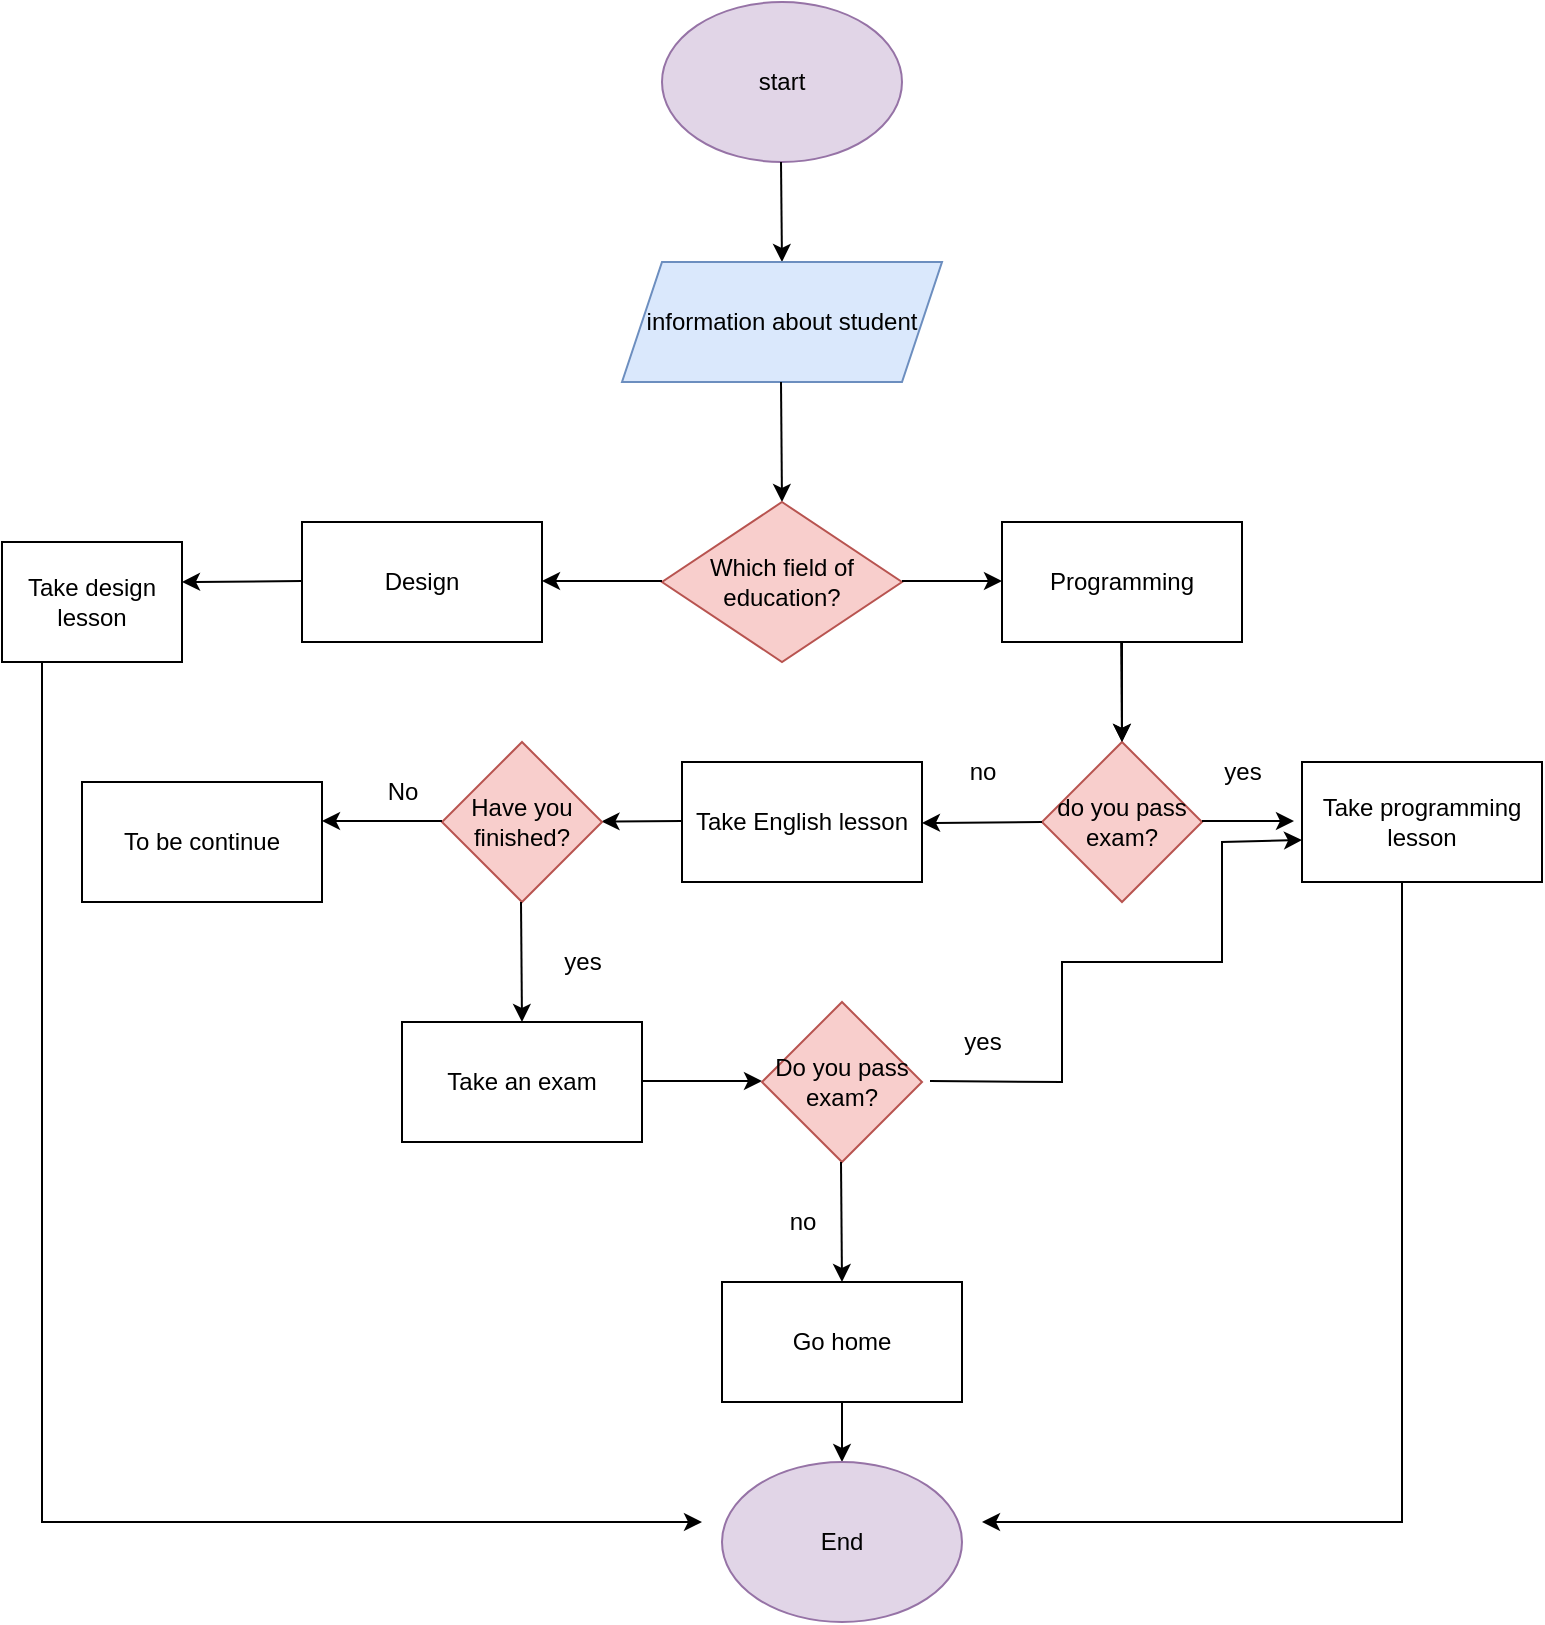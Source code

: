 <mxfile version="20.7.4" type="device"><diagram id="ftwgMfHU6VoN8aUXlDc7" name="Page-1"><mxGraphModel dx="1114" dy="584" grid="1" gridSize="10" guides="1" tooltips="1" connect="1" arrows="1" fold="1" page="1" pageScale="1" pageWidth="850" pageHeight="1100" math="0" shadow="0"><root><mxCell id="0"/><mxCell id="1" parent="0"/><mxCell id="5z6aDBw1kpPkLrSIXrQU-1" value="start" style="ellipse;whiteSpace=wrap;html=1;align=center;fillColor=#e1d5e7;strokeColor=#9673a6;" vertex="1" parent="1"><mxGeometry x="360" y="40" width="120" height="80" as="geometry"/></mxCell><mxCell id="5z6aDBw1kpPkLrSIXrQU-2" value="" style="endArrow=classic;html=1;rounded=0;" edge="1" parent="1"><mxGeometry x="-1" y="22" width="50" height="50" relative="1" as="geometry"><mxPoint x="419.5" y="120" as="sourcePoint"/><mxPoint x="420" y="170" as="targetPoint"/><mxPoint x="-12" y="-20" as="offset"/></mxGeometry></mxCell><mxCell id="5z6aDBw1kpPkLrSIXrQU-3" value="information about student" style="shape=parallelogram;perimeter=parallelogramPerimeter;whiteSpace=wrap;html=1;fixedSize=1;fillColor=#dae8fc;strokeColor=#6c8ebf;" vertex="1" parent="1"><mxGeometry x="340" y="170" width="160" height="60" as="geometry"/></mxCell><mxCell id="5z6aDBw1kpPkLrSIXrQU-4" value="" style="endArrow=classic;html=1;rounded=0;" edge="1" parent="1"><mxGeometry x="-1" y="22" width="50" height="50" relative="1" as="geometry"><mxPoint x="419.5" y="230" as="sourcePoint"/><mxPoint x="420" y="290" as="targetPoint"/><mxPoint x="-12" y="-20" as="offset"/></mxGeometry></mxCell><mxCell id="5z6aDBw1kpPkLrSIXrQU-6" value="" style="endArrow=classic;html=1;rounded=0;" edge="1" parent="1"><mxGeometry x="-1" y="22" width="50" height="50" relative="1" as="geometry"><mxPoint x="589.5" y="350" as="sourcePoint"/><mxPoint x="590" y="410" as="targetPoint"/><mxPoint x="-12" y="-20" as="offset"/></mxGeometry></mxCell><mxCell id="5z6aDBw1kpPkLrSIXrQU-7" value="do you pass exam?" style="rhombus;whiteSpace=wrap;html=1;fillColor=#f8cecc;strokeColor=#b85450;" vertex="1" parent="1"><mxGeometry x="550" y="410" width="80" height="80" as="geometry"/></mxCell><mxCell id="5z6aDBw1kpPkLrSIXrQU-8" value="" style="endArrow=classic;html=1;rounded=0;" edge="1" parent="1"><mxGeometry x="-1" y="22" width="50" height="50" relative="1" as="geometry"><mxPoint x="630" y="449.5" as="sourcePoint"/><mxPoint x="676" y="449.5" as="targetPoint"/><mxPoint x="-12" y="-20" as="offset"/></mxGeometry></mxCell><mxCell id="5z6aDBw1kpPkLrSIXrQU-10" value="yes" style="text;html=1;align=center;verticalAlign=middle;resizable=0;points=[];autosize=1;strokeColor=none;fillColor=none;" vertex="1" parent="1"><mxGeometry x="630" y="410" width="40" height="30" as="geometry"/></mxCell><mxCell id="5z6aDBw1kpPkLrSIXrQU-11" value="no" style="text;html=1;align=center;verticalAlign=middle;resizable=0;points=[];autosize=1;strokeColor=none;fillColor=none;" vertex="1" parent="1"><mxGeometry x="500" y="410" width="40" height="30" as="geometry"/></mxCell><mxCell id="5z6aDBw1kpPkLrSIXrQU-13" value="Take English lesson" style="rounded=0;whiteSpace=wrap;html=1;" vertex="1" parent="1"><mxGeometry x="370" y="420" width="120" height="60" as="geometry"/></mxCell><mxCell id="5z6aDBw1kpPkLrSIXrQU-16" value="Which field of education?" style="rhombus;whiteSpace=wrap;html=1;fillColor=#f8cecc;strokeColor=#b85450;" vertex="1" parent="1"><mxGeometry x="360" y="290" width="120" height="80" as="geometry"/></mxCell><mxCell id="5z6aDBw1kpPkLrSIXrQU-19" value="" style="endArrow=classic;html=1;rounded=0;" edge="1" parent="1"><mxGeometry x="-1" y="22" width="50" height="50" relative="1" as="geometry"><mxPoint x="550" y="450" as="sourcePoint"/><mxPoint x="490" y="450.5" as="targetPoint"/><mxPoint x="-12" y="-20" as="offset"/></mxGeometry></mxCell><mxCell id="5z6aDBw1kpPkLrSIXrQU-22" value="" style="endArrow=classic;html=1;rounded=0;" edge="1" parent="1"><mxGeometry width="50" height="50" relative="1" as="geometry"><mxPoint x="480" y="329.5" as="sourcePoint"/><mxPoint x="530" y="329.5" as="targetPoint"/></mxGeometry></mxCell><mxCell id="5z6aDBw1kpPkLrSIXrQU-23" value="" style="endArrow=classic;html=1;rounded=0;" edge="1" parent="1"><mxGeometry width="50" height="50" relative="1" as="geometry"><mxPoint x="360" y="329.5" as="sourcePoint"/><mxPoint x="300" y="329.5" as="targetPoint"/></mxGeometry></mxCell><mxCell id="5z6aDBw1kpPkLrSIXrQU-36" value="" style="edgeStyle=orthogonalEdgeStyle;rounded=0;orthogonalLoop=1;jettySize=auto;html=1;" edge="1" parent="1" source="5z6aDBw1kpPkLrSIXrQU-24" target="5z6aDBw1kpPkLrSIXrQU-7"><mxGeometry relative="1" as="geometry"/></mxCell><mxCell id="5z6aDBw1kpPkLrSIXrQU-24" value="Programming" style="rounded=0;whiteSpace=wrap;html=1;" vertex="1" parent="1"><mxGeometry x="530" y="300" width="120" height="60" as="geometry"/></mxCell><mxCell id="5z6aDBw1kpPkLrSIXrQU-25" value="Design" style="rounded=0;whiteSpace=wrap;html=1;" vertex="1" parent="1"><mxGeometry x="180" y="300" width="120" height="60" as="geometry"/></mxCell><mxCell id="5z6aDBw1kpPkLrSIXrQU-26" value="" style="endArrow=classic;html=1;rounded=0;" edge="1" parent="1"><mxGeometry width="50" height="50" relative="1" as="geometry"><mxPoint x="180" y="329.5" as="sourcePoint"/><mxPoint x="120" y="330" as="targetPoint"/></mxGeometry></mxCell><mxCell id="5z6aDBw1kpPkLrSIXrQU-27" value="Take programming lesson" style="rounded=0;whiteSpace=wrap;html=1;" vertex="1" parent="1"><mxGeometry x="680" y="420" width="120" height="60" as="geometry"/></mxCell><mxCell id="5z6aDBw1kpPkLrSIXrQU-29" value="" style="endArrow=classic;html=1;rounded=0;" edge="1" parent="1" target="5z6aDBw1kpPkLrSIXrQU-30"><mxGeometry x="-1" y="22" width="50" height="50" relative="1" as="geometry"><mxPoint x="370" y="449.5" as="sourcePoint"/><mxPoint x="310" y="450" as="targetPoint"/><mxPoint x="-12" y="-20" as="offset"/></mxGeometry></mxCell><mxCell id="5z6aDBw1kpPkLrSIXrQU-30" value="Have you finished?" style="rhombus;whiteSpace=wrap;html=1;fillColor=#f8cecc;strokeColor=#b85450;" vertex="1" parent="1"><mxGeometry x="250" y="410" width="80" height="80" as="geometry"/></mxCell><mxCell id="5z6aDBw1kpPkLrSIXrQU-31" value="" style="endArrow=classic;html=1;rounded=0;" edge="1" parent="1"><mxGeometry x="-1" y="22" width="50" height="50" relative="1" as="geometry"><mxPoint x="289.5" y="490" as="sourcePoint"/><mxPoint x="290" y="550" as="targetPoint"/><mxPoint x="-12" y="-20" as="offset"/></mxGeometry></mxCell><mxCell id="5z6aDBw1kpPkLrSIXrQU-32" value="" style="endArrow=classic;html=1;rounded=0;" edge="1" parent="1"><mxGeometry width="50" height="50" relative="1" as="geometry"><mxPoint x="250" y="449.5" as="sourcePoint"/><mxPoint x="190" y="449.5" as="targetPoint"/></mxGeometry></mxCell><mxCell id="5z6aDBw1kpPkLrSIXrQU-33" value="yes" style="text;html=1;align=center;verticalAlign=middle;resizable=0;points=[];autosize=1;strokeColor=none;fillColor=none;" vertex="1" parent="1"><mxGeometry x="300" y="505" width="40" height="30" as="geometry"/></mxCell><mxCell id="5z6aDBw1kpPkLrSIXrQU-34" value="No" style="text;html=1;align=center;verticalAlign=middle;resizable=0;points=[];autosize=1;strokeColor=none;fillColor=none;" vertex="1" parent="1"><mxGeometry x="210" y="420" width="40" height="30" as="geometry"/></mxCell><mxCell id="5z6aDBw1kpPkLrSIXrQU-35" value="Take an exam" style="rounded=0;whiteSpace=wrap;html=1;" vertex="1" parent="1"><mxGeometry x="230" y="550" width="120" height="60" as="geometry"/></mxCell><mxCell id="5z6aDBw1kpPkLrSIXrQU-38" value="" style="endArrow=classic;html=1;rounded=0;" edge="1" parent="1"><mxGeometry width="50" height="50" relative="1" as="geometry"><mxPoint x="350" y="579.5" as="sourcePoint"/><mxPoint x="410" y="579.5" as="targetPoint"/></mxGeometry></mxCell><mxCell id="5z6aDBw1kpPkLrSIXrQU-39" value="Do you pass exam?" style="rhombus;whiteSpace=wrap;html=1;fillColor=#f8cecc;strokeColor=#b85450;" vertex="1" parent="1"><mxGeometry x="410" y="540" width="80" height="80" as="geometry"/></mxCell><mxCell id="5z6aDBw1kpPkLrSIXrQU-40" value="" style="endArrow=classic;html=1;rounded=0;" edge="1" parent="1"><mxGeometry x="-1" y="22" width="50" height="50" relative="1" as="geometry"><mxPoint x="449.5" y="620" as="sourcePoint"/><mxPoint x="450" y="680" as="targetPoint"/><mxPoint x="-12" y="-20" as="offset"/></mxGeometry></mxCell><mxCell id="5z6aDBw1kpPkLrSIXrQU-41" value="" style="endArrow=classic;html=1;rounded=0;entryX=0;entryY=0.65;entryDx=0;entryDy=0;entryPerimeter=0;" edge="1" parent="1" target="5z6aDBw1kpPkLrSIXrQU-27"><mxGeometry x="-1" y="22" width="50" height="50" relative="1" as="geometry"><mxPoint x="494" y="579.5" as="sourcePoint"/><mxPoint x="670" y="580" as="targetPoint"/><mxPoint x="-12" y="-20" as="offset"/><Array as="points"><mxPoint x="560" y="580"/><mxPoint x="560" y="520"/><mxPoint x="640" y="520"/><mxPoint x="640" y="460"/></Array></mxGeometry></mxCell><mxCell id="5z6aDBw1kpPkLrSIXrQU-42" value="yes" style="text;html=1;align=center;verticalAlign=middle;resizable=0;points=[];autosize=1;strokeColor=none;fillColor=none;" vertex="1" parent="1"><mxGeometry x="500" y="545" width="40" height="30" as="geometry"/></mxCell><mxCell id="5z6aDBw1kpPkLrSIXrQU-43" value="no" style="text;html=1;align=center;verticalAlign=middle;resizable=0;points=[];autosize=1;strokeColor=none;fillColor=none;" vertex="1" parent="1"><mxGeometry x="410" y="635" width="40" height="30" as="geometry"/></mxCell><mxCell id="5z6aDBw1kpPkLrSIXrQU-44" value="Take design lesson" style="rounded=0;whiteSpace=wrap;html=1;" vertex="1" parent="1"><mxGeometry x="30" y="310" width="90" height="60" as="geometry"/></mxCell><mxCell id="5z6aDBw1kpPkLrSIXrQU-45" value="Go home" style="rounded=0;whiteSpace=wrap;html=1;" vertex="1" parent="1"><mxGeometry x="390" y="680" width="120" height="60" as="geometry"/></mxCell><mxCell id="5z6aDBw1kpPkLrSIXrQU-46" value="To be continue" style="rounded=0;whiteSpace=wrap;html=1;" vertex="1" parent="1"><mxGeometry x="70" y="430" width="120" height="60" as="geometry"/></mxCell><mxCell id="5z6aDBw1kpPkLrSIXrQU-47" value="" style="endArrow=classic;html=1;rounded=0;" edge="1" parent="1"><mxGeometry x="-1" y="-50" width="50" height="50" relative="1" as="geometry"><mxPoint x="50" y="370" as="sourcePoint"/><mxPoint x="380" y="800" as="targetPoint"/><Array as="points"><mxPoint x="50" y="800"/></Array><mxPoint x="-65" y="5" as="offset"/></mxGeometry></mxCell><mxCell id="5z6aDBw1kpPkLrSIXrQU-48" value="" style="endArrow=classic;html=1;rounded=0;" edge="1" parent="1"><mxGeometry x="-1" y="-50" width="50" height="50" relative="1" as="geometry"><mxPoint x="730" y="480" as="sourcePoint"/><mxPoint x="520" y="800" as="targetPoint"/><mxPoint x="-65" y="5" as="offset"/><Array as="points"><mxPoint x="730" y="800"/></Array></mxGeometry></mxCell><mxCell id="5z6aDBw1kpPkLrSIXrQU-49" value="" style="endArrow=classic;html=1;rounded=0;" edge="1" parent="1"><mxGeometry x="-0.2" y="45" width="50" height="50" relative="1" as="geometry"><mxPoint x="450" y="740" as="sourcePoint"/><mxPoint x="450" y="770" as="targetPoint"/><mxPoint as="offset"/></mxGeometry></mxCell><mxCell id="5z6aDBw1kpPkLrSIXrQU-51" value="End" style="ellipse;whiteSpace=wrap;html=1;fillColor=#e1d5e7;strokeColor=#9673a6;" vertex="1" parent="1"><mxGeometry x="390" y="770" width="120" height="80" as="geometry"/></mxCell></root></mxGraphModel></diagram></mxfile>